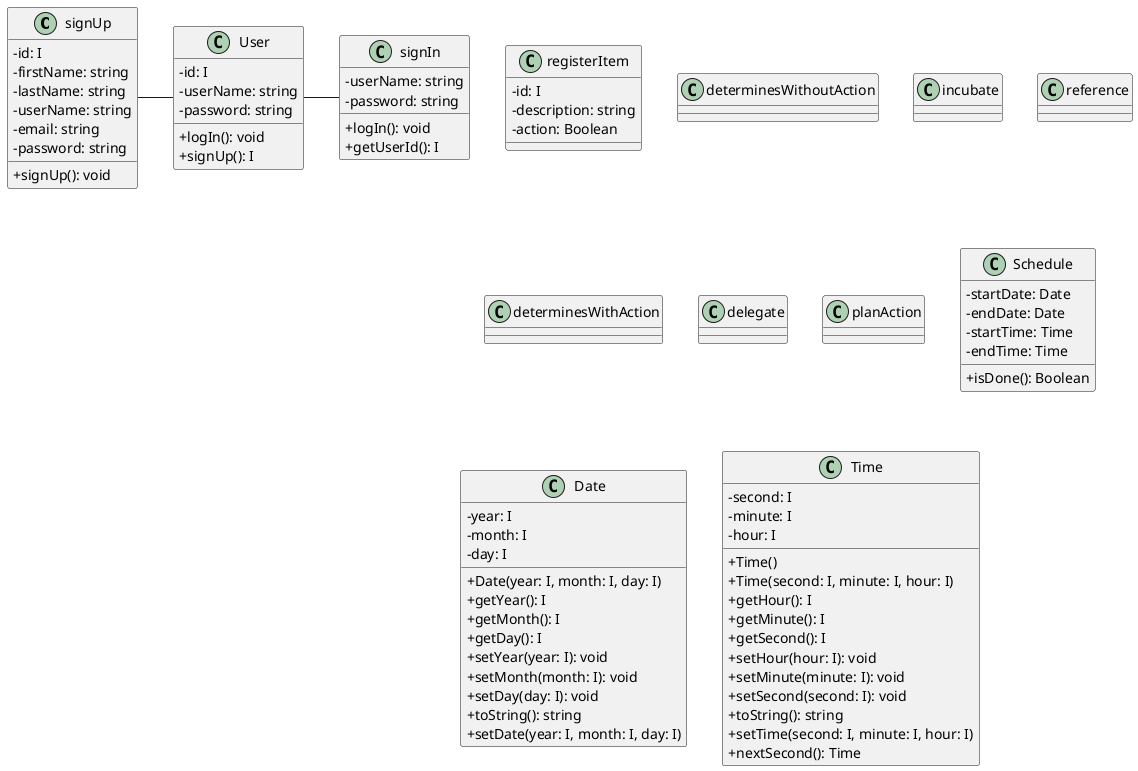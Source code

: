 @startuml meusys

skinparam ClassAttributeIconSize 0

class signUp {
  - id: I
  - firstName: string
  - lastName: string
  - userName: string
  - email: string
  - password: string

  + signUp(): void
}

class User {
  - id: I
  - userName: string
  - password: string

  + logIn(): void
  + signUp(): I
}

class signIn {
  - userName: string
  - password: string

  + logIn(): void
  + getUserId(): I
}

class registerItem {
  - id: I
  - description: string
  - action: Boolean
}
class determinesWithoutAction {}
class incubate {}
class reference {}
class determinesWithAction {}
class delegate {}
class planAction {}

class Schedule {
  - startDate: Date
  - endDate: Date
  - startTime: Time
  - endTime: Time
  + isDone(): Boolean
  
}

class Date {
  - year: I
  - month: I
  - day: I
  + Date(year: I, month: I, day: I)
  + getYear(): I
  + getMonth(): I
  + getDay(): I
  + setYear(year: I): void
  + setMonth(month: I): void
  + setDay(day: I): void
  + toString(): string
  + setDate(year: I, month: I, day: I)
}

class Time {
  - second: I
  - minute: I
  - hour: I
  + Time()
  + Time(second: I, minute: I, hour: I)
  + getHour(): I
  + getMinute(): I
  + getSecond(): I
  + setHour(hour: I): void
  + setMinute(minute: I): void
  + setSecond(second: I): void
  + toString(): string
  + setTime(second: I, minute: I, hour: I)
  + nextSecond(): Time
}

signUp - User
User - signIn

' scale 1
' left to right direction
' skinparam PackageStyle rectangle
' actor newUser
' actor user
' rectangle meusys {
  ' 
  ' newUser -- (register)
  ' newUser -u-> user
  ' user -- (login)
  ' user -- (write)
  ' user -- (audio)
  ' user -- (video)
  ' user -- (photography)
  ' user -- (attach file)
  ' user -- (determines)
  ' user -- (act)
' 
  ' (write)       -d.> (register item): include
  ' (audio)       -d.> (register item): include
  ' (video)       -d.> (register item): include
  ' (photography) -d.> (register item): include
  ' (attach file) -d.> (register item): include
' 
  ' (determines) <.d- (delegate)               : extend
  ' (determines) <.d- (plan action)            : extend
  ' (determines) <.d- (remove register item)   : extend
  ' (determines) <.d- (incubate register item) : extend
  ' (determines) <.d- (reference register item): extend
' }
@enduml 